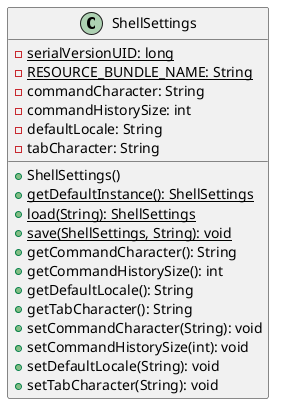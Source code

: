 @startuml

    class ShellSettings {
        {static} -serialVersionUID: long
        {static} -RESOURCE_BUNDLE_NAME: String
        -commandCharacter: String
        -commandHistorySize: int
        -defaultLocale: String
        -tabCharacter: String
        +ShellSettings()
        {static} +getDefaultInstance(): ShellSettings
        {static} +load(String): ShellSettings
        {static} +save(ShellSettings, String): void
        +getCommandCharacter(): String
        +getCommandHistorySize(): int
        +getDefaultLocale(): String
        +getTabCharacter(): String
        +setCommandCharacter(String): void
        +setCommandHistorySize(int): void
        +setDefaultLocale(String): void
        +setTabCharacter(String): void
    }

@enduml
